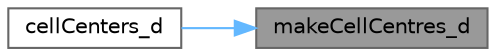 digraph "makeCellCentres_d"
{
 // LATEX_PDF_SIZE
  bgcolor="transparent";
  edge [fontname=Helvetica,fontsize=10,labelfontname=Helvetica,labelfontsize=10];
  node [fontname=Helvetica,fontsize=10,shape=box,height=0.2,width=0.4];
  rankdir="RL";
  Node1 [id="Node000001",label="makeCellCentres_d",height=0.2,width=0.4,color="gray40", fillcolor="grey60", style="filled", fontcolor="black",tooltip=" "];
  Node1 -> Node2 [id="edge1_Node000001_Node000002",dir="back",color="steelblue1",style="solid",tooltip=" "];
  Node2 [id="Node000002",label="cellCenters_d",height=0.2,width=0.4,color="grey40", fillcolor="white", style="filled",URL="$classFoam_1_1deltaBoundary.html#a5213aadeec6c1efd7bb63c92305dbf46",tooltip=" "];
}
